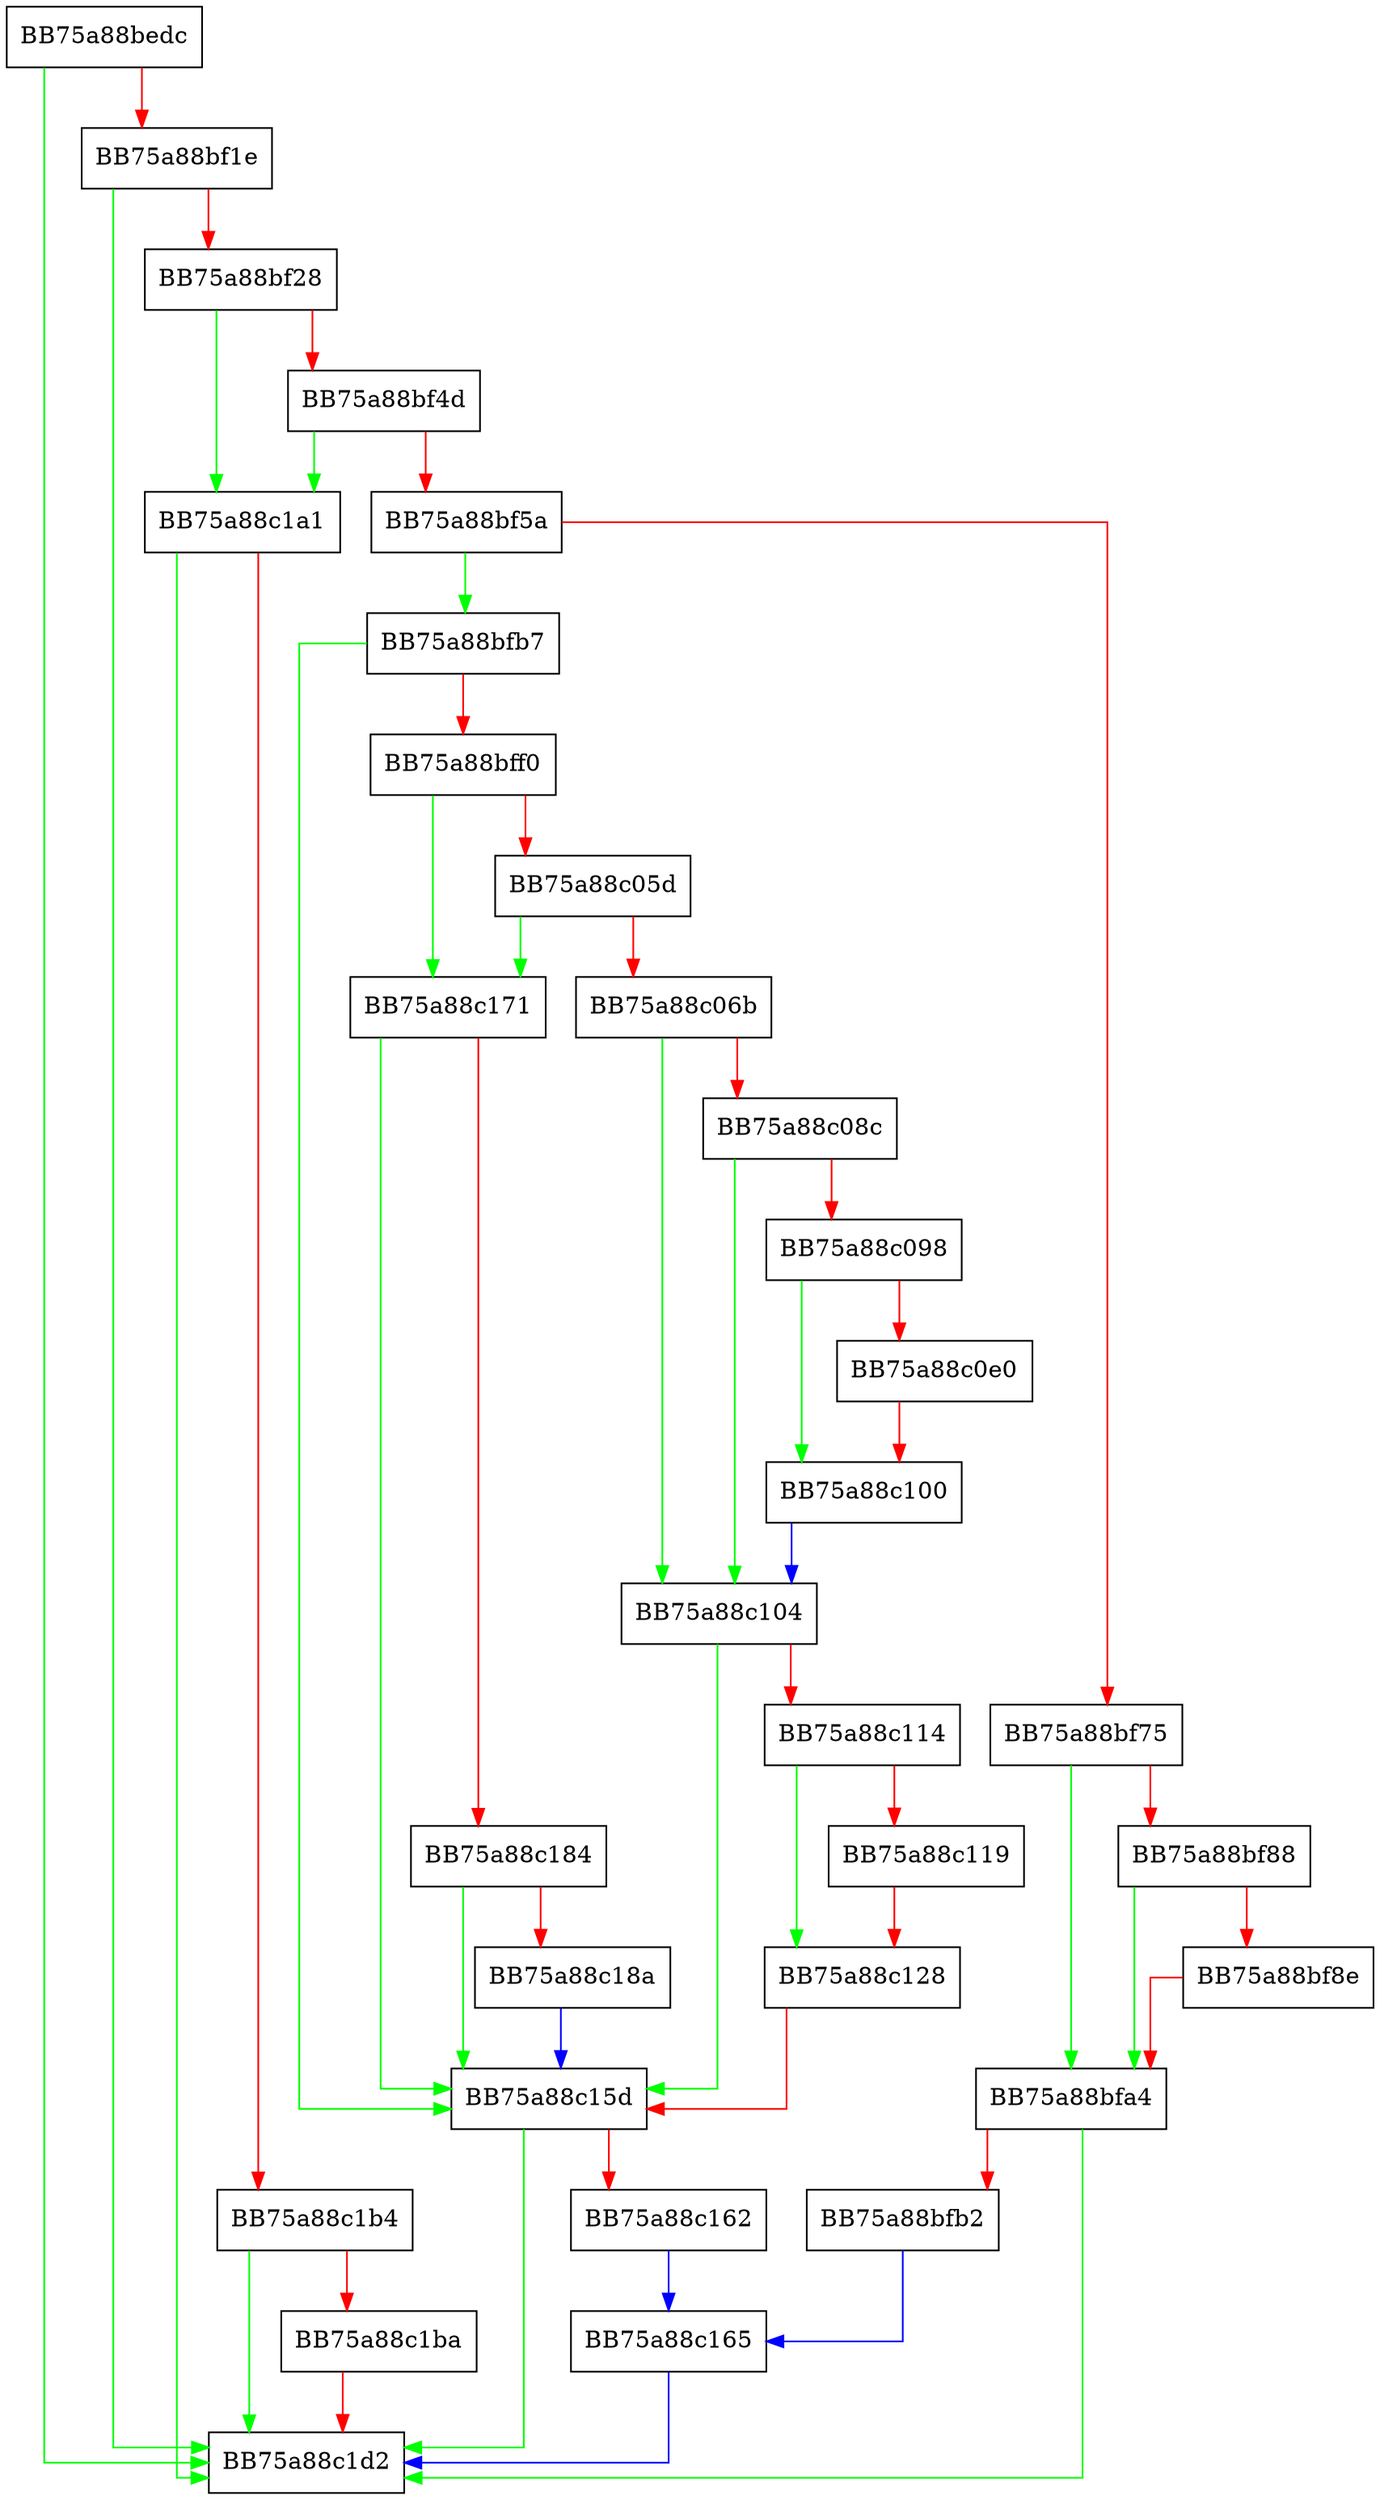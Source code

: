 digraph AddCoreReportToProcessReport {
  node [shape="box"];
  graph [splines=ortho];
  BB75a88bedc -> BB75a88c1d2 [color="green"];
  BB75a88bedc -> BB75a88bf1e [color="red"];
  BB75a88bf1e -> BB75a88c1d2 [color="green"];
  BB75a88bf1e -> BB75a88bf28 [color="red"];
  BB75a88bf28 -> BB75a88c1a1 [color="green"];
  BB75a88bf28 -> BB75a88bf4d [color="red"];
  BB75a88bf4d -> BB75a88c1a1 [color="green"];
  BB75a88bf4d -> BB75a88bf5a [color="red"];
  BB75a88bf5a -> BB75a88bfb7 [color="green"];
  BB75a88bf5a -> BB75a88bf75 [color="red"];
  BB75a88bf75 -> BB75a88bfa4 [color="green"];
  BB75a88bf75 -> BB75a88bf88 [color="red"];
  BB75a88bf88 -> BB75a88bfa4 [color="green"];
  BB75a88bf88 -> BB75a88bf8e [color="red"];
  BB75a88bf8e -> BB75a88bfa4 [color="red"];
  BB75a88bfa4 -> BB75a88c1d2 [color="green"];
  BB75a88bfa4 -> BB75a88bfb2 [color="red"];
  BB75a88bfb2 -> BB75a88c165 [color="blue"];
  BB75a88bfb7 -> BB75a88c15d [color="green"];
  BB75a88bfb7 -> BB75a88bff0 [color="red"];
  BB75a88bff0 -> BB75a88c171 [color="green"];
  BB75a88bff0 -> BB75a88c05d [color="red"];
  BB75a88c05d -> BB75a88c171 [color="green"];
  BB75a88c05d -> BB75a88c06b [color="red"];
  BB75a88c06b -> BB75a88c104 [color="green"];
  BB75a88c06b -> BB75a88c08c [color="red"];
  BB75a88c08c -> BB75a88c104 [color="green"];
  BB75a88c08c -> BB75a88c098 [color="red"];
  BB75a88c098 -> BB75a88c100 [color="green"];
  BB75a88c098 -> BB75a88c0e0 [color="red"];
  BB75a88c0e0 -> BB75a88c100 [color="red"];
  BB75a88c100 -> BB75a88c104 [color="blue"];
  BB75a88c104 -> BB75a88c15d [color="green"];
  BB75a88c104 -> BB75a88c114 [color="red"];
  BB75a88c114 -> BB75a88c128 [color="green"];
  BB75a88c114 -> BB75a88c119 [color="red"];
  BB75a88c119 -> BB75a88c128 [color="red"];
  BB75a88c128 -> BB75a88c15d [color="red"];
  BB75a88c15d -> BB75a88c1d2 [color="green"];
  BB75a88c15d -> BB75a88c162 [color="red"];
  BB75a88c162 -> BB75a88c165 [color="blue"];
  BB75a88c165 -> BB75a88c1d2 [color="blue"];
  BB75a88c171 -> BB75a88c15d [color="green"];
  BB75a88c171 -> BB75a88c184 [color="red"];
  BB75a88c184 -> BB75a88c15d [color="green"];
  BB75a88c184 -> BB75a88c18a [color="red"];
  BB75a88c18a -> BB75a88c15d [color="blue"];
  BB75a88c1a1 -> BB75a88c1d2 [color="green"];
  BB75a88c1a1 -> BB75a88c1b4 [color="red"];
  BB75a88c1b4 -> BB75a88c1d2 [color="green"];
  BB75a88c1b4 -> BB75a88c1ba [color="red"];
  BB75a88c1ba -> BB75a88c1d2 [color="red"];
}
